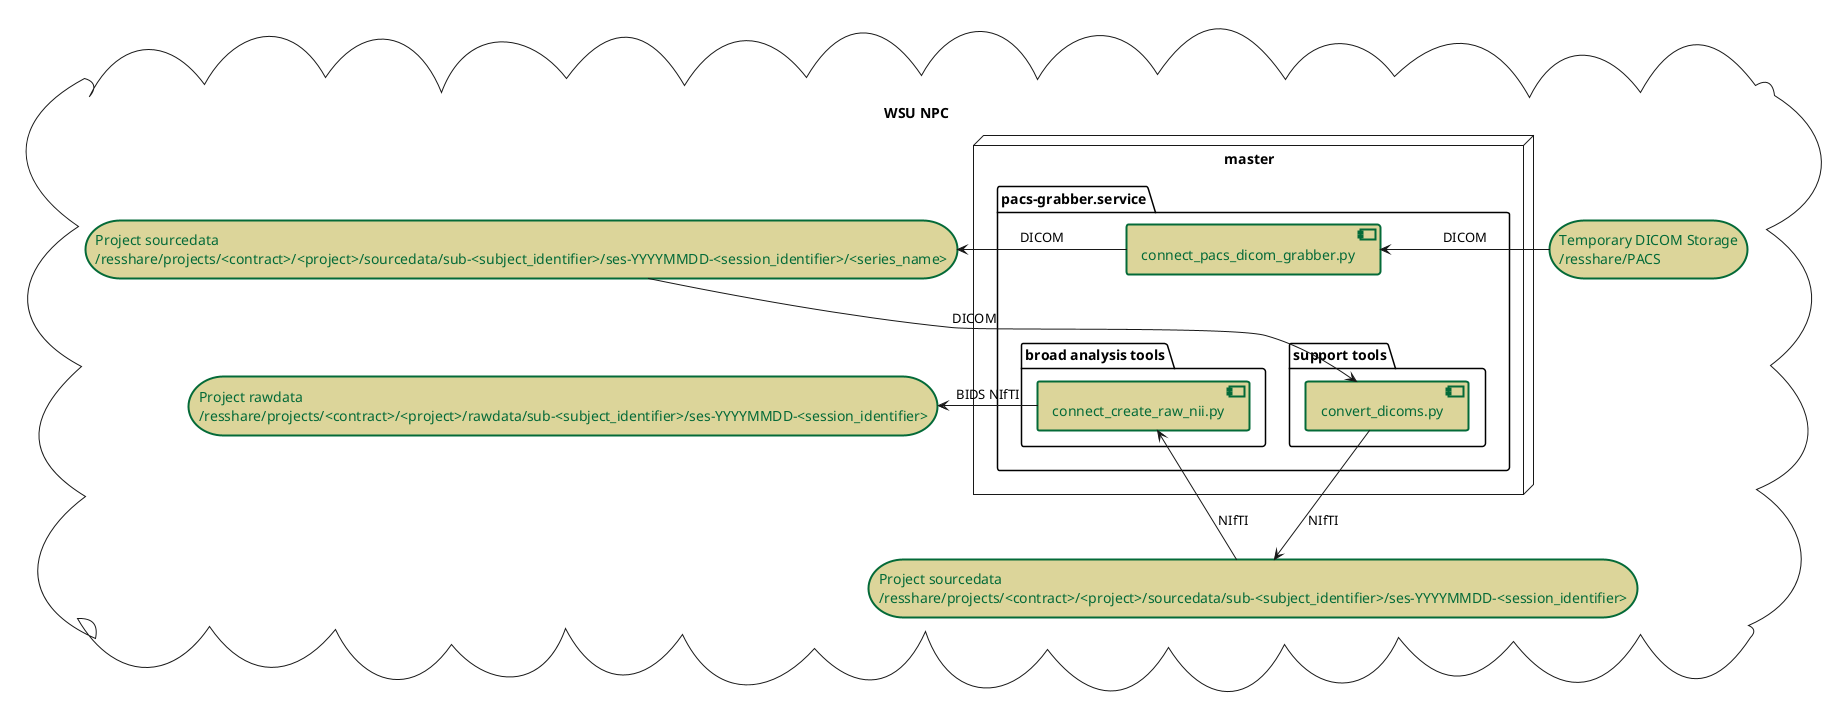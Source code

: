 
@startuml
top to bottom direction


together {
    cloud npc as "\lWSU NPC" {
        node master {
            package pacs-grabber.service {
                component pacsgrabber as "connect_pacs_dicom_grabber.py" #DCD59A;line:046A38;line.bold;text:046A38
            
                package support as "support tools" {
                    component convert as "convert_dicoms.py" #DCD59A;line:046A38;line.bold;text:046A38
                }
                package broad as "broad analysis tools" {
                    component create as "connect_create_raw_nii.py" #DCD59A;line:046A38;line.bold;text:046A38
                }
            }
        }
        storage share #DCD59A;line:046A38;line.bold;text:046A38 [
            Temporary DICOM Storage
            /resshare/PACS
            ]
        storage share2 #DCD59A;line:046A38;line.bold;text:046A38 [
            Project sourcedata
            /resshare/projects/<contract>/<project>/sourcedata/sub-<subject_identifier>/ses-YYYYMMDD-<session_identifier>/<series_name>
            ]
        storage share3 #DCD59A;line:046A38;line.bold;text:046A38 [
            Project sourcedata
            /resshare/projects/<contract>/<project>/sourcedata/sub-<subject_identifier>/ses-YYYYMMDD-<session_identifier>
            ]
        storage share4 #DCD59A;line:046A38;line.bold;text:046A38 [
            Project rawdata
            /resshare/projects/<contract>/<project>/rawdata/sub-<subject_identifier>/ses-YYYYMMDD-<session_identifier>
            ]
    }   
    pacsgrabber <-left- share : DICOM
    pacsgrabber -right-> share2 : DICOM
    pacsgrabber -[hidden]-> convert
    share2 --> convert : DICOM
    convert -down-> share3 : NIfTI
    pacsgrabber -[hidden]-> create
    share3 --> create : NIfTI
    create -right-> share4 : BIDS NIfTI
}


@enduml